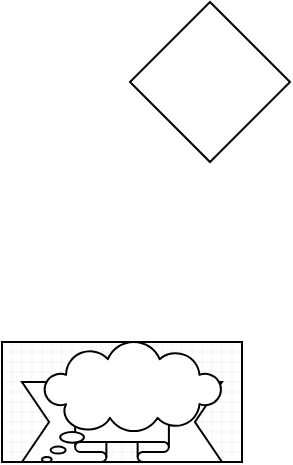 <mxfile version="14.6.6" type="github"><diagram id="oer44HtXm4UoT3Dx5XH7" name="Page-1"><mxGraphModel dx="1422" dy="762" grid="1" gridSize="10" guides="1" tooltips="1" connect="1" arrows="1" fold="1" page="1" pageScale="1" pageWidth="827" pageHeight="1169" math="0" shadow="0"><root><mxCell id="0"/><mxCell id="1" parent="0"/><mxCell id="3Gy65X4xYGev0RPaij0j-1" value="" style="rhombus;whiteSpace=wrap;html=1;" parent="1" vertex="1"><mxGeometry x="414" y="190" width="80" height="80" as="geometry"/></mxCell><mxCell id="IX9twhNRDG-Hd9CCyqr7-1" value="" style="shape=partialRectangle;whiteSpace=wrap;html=1;top=0;bottom=0;fillColor=none;" vertex="1" parent="1"><mxGeometry x="350" y="360" width="120" height="60" as="geometry"/></mxCell><mxCell id="IX9twhNRDG-Hd9CCyqr7-2" value="" style="verticalLabelPosition=bottom;verticalAlign=top;html=1;shape=mxgraph.basic.patternFillRect;fillStyle=grid;step=5;fillStrokeWidth=0.2;fillStrokeColor=#dddddd;" vertex="1" parent="1"><mxGeometry x="350" y="360" width="120" height="60" as="geometry"/></mxCell><mxCell id="IX9twhNRDG-Hd9CCyqr7-3" value="" style="verticalLabelPosition=bottom;verticalAlign=top;html=1;shape=mxgraph.basic.patternFillRect;fillStyle=grid;step=5;fillStrokeWidth=0.2;fillStrokeColor=#dddddd;" vertex="1" parent="1"><mxGeometry x="350" y="360" width="120" height="60" as="geometry"/></mxCell><mxCell id="IX9twhNRDG-Hd9CCyqr7-4" value="" style="verticalLabelPosition=bottom;verticalAlign=top;html=1;shape=mxgraph.basic.banner" vertex="1" parent="1"><mxGeometry x="360" y="370" width="100" height="50" as="geometry"/></mxCell><mxCell id="IX9twhNRDG-Hd9CCyqr7-5" value="" style="whiteSpace=wrap;html=1;shape=mxgraph.basic.cloud_callout" vertex="1" parent="1"><mxGeometry x="370" y="360" width="90" height="60" as="geometry"/></mxCell></root></mxGraphModel></diagram></mxfile>